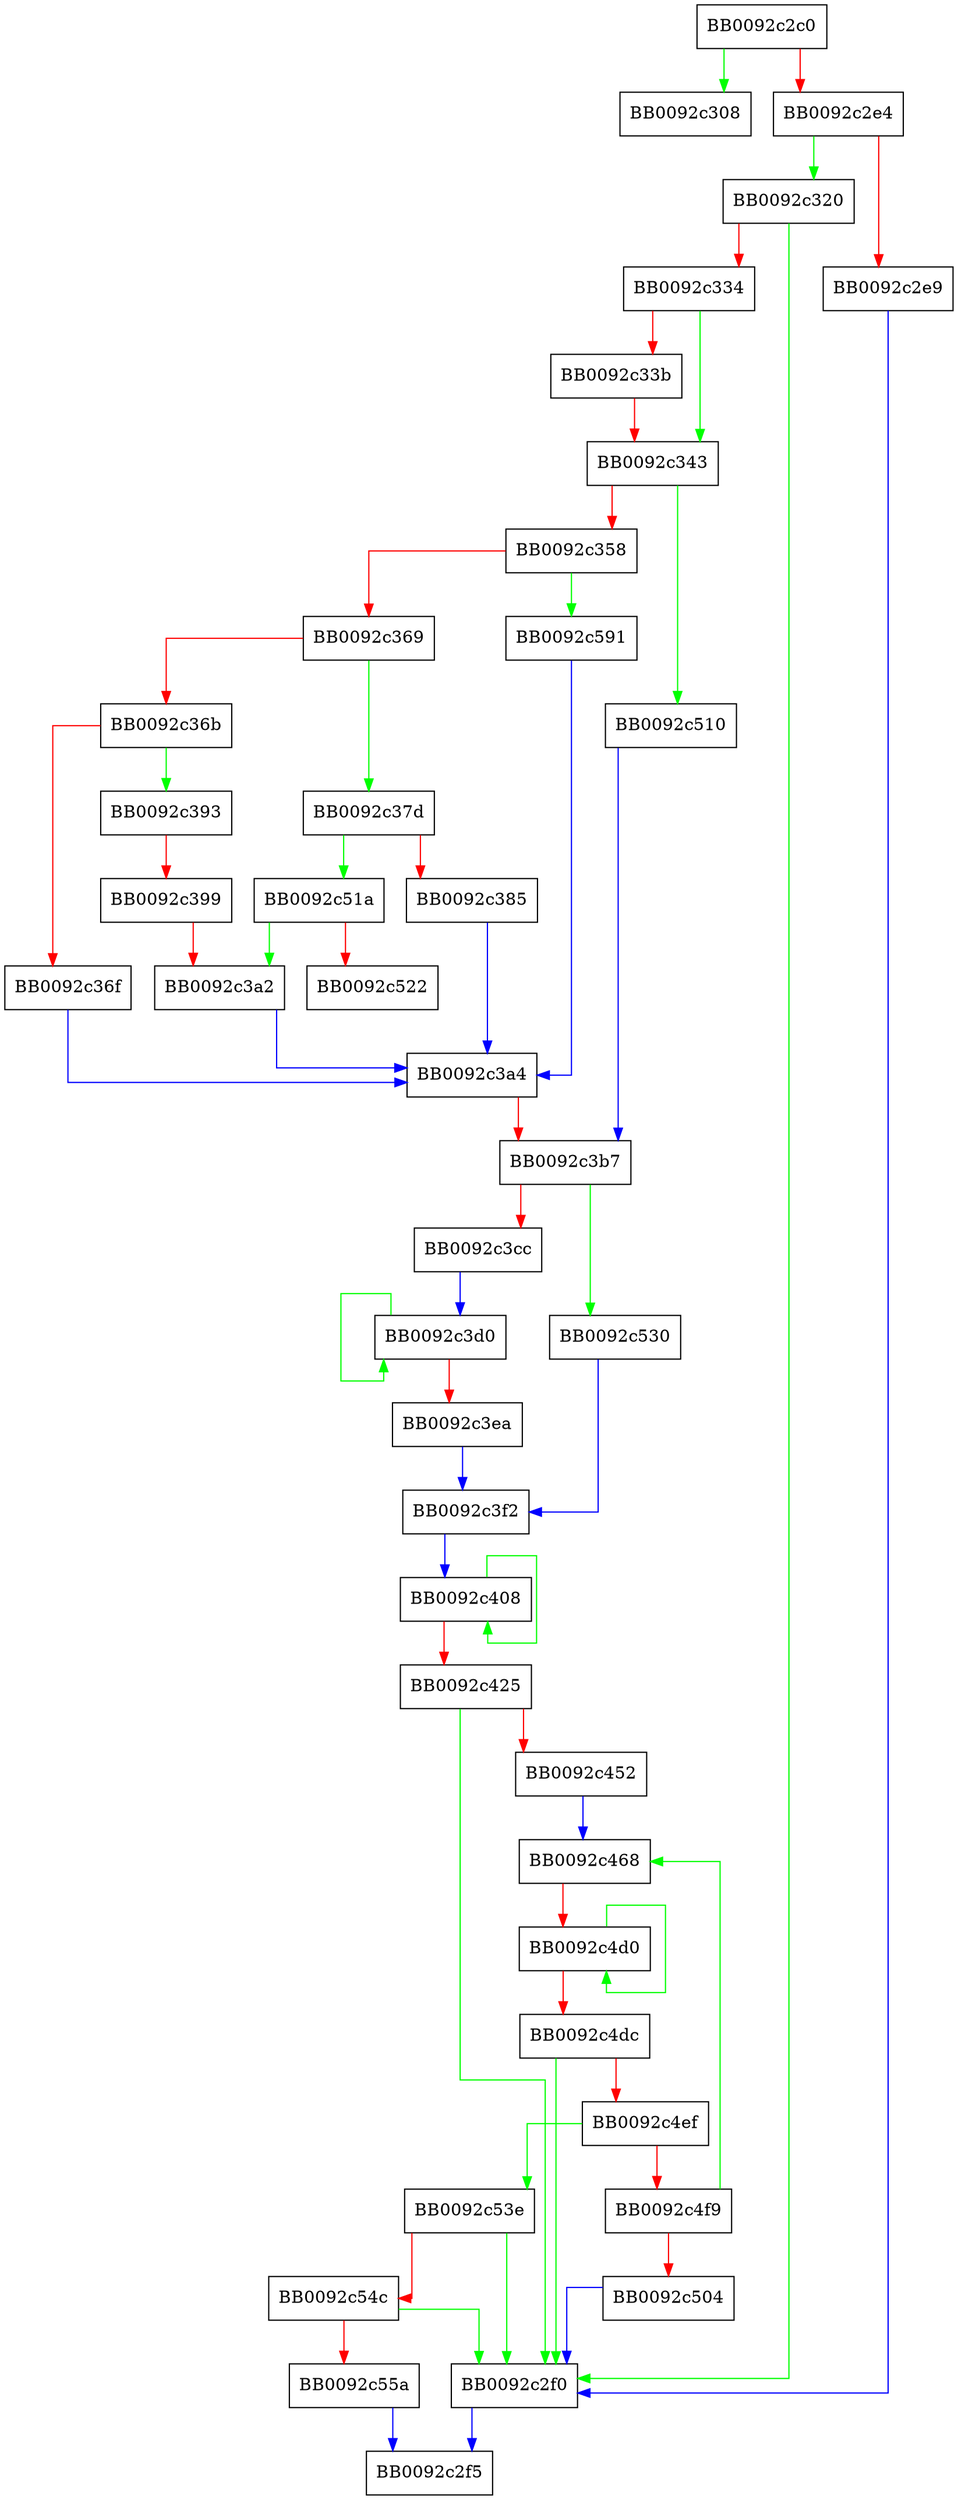 digraph __gcc_personality_v0 {
  node [shape="box"];
  graph [splines=ortho];
  BB0092c2c0 -> BB0092c308 [color="green"];
  BB0092c2c0 -> BB0092c2e4 [color="red"];
  BB0092c2e4 -> BB0092c320 [color="green"];
  BB0092c2e4 -> BB0092c2e9 [color="red"];
  BB0092c2e9 -> BB0092c2f0 [color="blue"];
  BB0092c2f0 -> BB0092c2f5 [color="blue"];
  BB0092c320 -> BB0092c2f0 [color="green"];
  BB0092c320 -> BB0092c334 [color="red"];
  BB0092c334 -> BB0092c343 [color="green"];
  BB0092c334 -> BB0092c33b [color="red"];
  BB0092c33b -> BB0092c343 [color="red"];
  BB0092c343 -> BB0092c510 [color="green"];
  BB0092c343 -> BB0092c358 [color="red"];
  BB0092c358 -> BB0092c591 [color="green"];
  BB0092c358 -> BB0092c369 [color="red"];
  BB0092c369 -> BB0092c37d [color="green"];
  BB0092c369 -> BB0092c36b [color="red"];
  BB0092c36b -> BB0092c393 [color="green"];
  BB0092c36b -> BB0092c36f [color="red"];
  BB0092c36f -> BB0092c3a4 [color="blue"];
  BB0092c37d -> BB0092c51a [color="green"];
  BB0092c37d -> BB0092c385 [color="red"];
  BB0092c385 -> BB0092c3a4 [color="blue"];
  BB0092c393 -> BB0092c399 [color="red"];
  BB0092c399 -> BB0092c3a2 [color="red"];
  BB0092c3a2 -> BB0092c3a4 [color="blue"];
  BB0092c3a4 -> BB0092c3b7 [color="red"];
  BB0092c3b7 -> BB0092c530 [color="green"];
  BB0092c3b7 -> BB0092c3cc [color="red"];
  BB0092c3cc -> BB0092c3d0 [color="blue"];
  BB0092c3d0 -> BB0092c3d0 [color="green"];
  BB0092c3d0 -> BB0092c3ea [color="red"];
  BB0092c3ea -> BB0092c3f2 [color="blue"];
  BB0092c3f2 -> BB0092c408 [color="blue"];
  BB0092c408 -> BB0092c408 [color="green"];
  BB0092c408 -> BB0092c425 [color="red"];
  BB0092c425 -> BB0092c2f0 [color="green"];
  BB0092c425 -> BB0092c452 [color="red"];
  BB0092c452 -> BB0092c468 [color="blue"];
  BB0092c468 -> BB0092c4d0 [color="red"];
  BB0092c4d0 -> BB0092c4d0 [color="green"];
  BB0092c4d0 -> BB0092c4dc [color="red"];
  BB0092c4dc -> BB0092c2f0 [color="green"];
  BB0092c4dc -> BB0092c4ef [color="red"];
  BB0092c4ef -> BB0092c53e [color="green"];
  BB0092c4ef -> BB0092c4f9 [color="red"];
  BB0092c4f9 -> BB0092c468 [color="green"];
  BB0092c4f9 -> BB0092c504 [color="red"];
  BB0092c504 -> BB0092c2f0 [color="blue"];
  BB0092c510 -> BB0092c3b7 [color="blue"];
  BB0092c51a -> BB0092c3a2 [color="green"];
  BB0092c51a -> BB0092c522 [color="red"];
  BB0092c530 -> BB0092c3f2 [color="blue"];
  BB0092c53e -> BB0092c2f0 [color="green"];
  BB0092c53e -> BB0092c54c [color="red"];
  BB0092c54c -> BB0092c2f0 [color="green"];
  BB0092c54c -> BB0092c55a [color="red"];
  BB0092c55a -> BB0092c2f5 [color="blue"];
  BB0092c591 -> BB0092c3a4 [color="blue"];
}